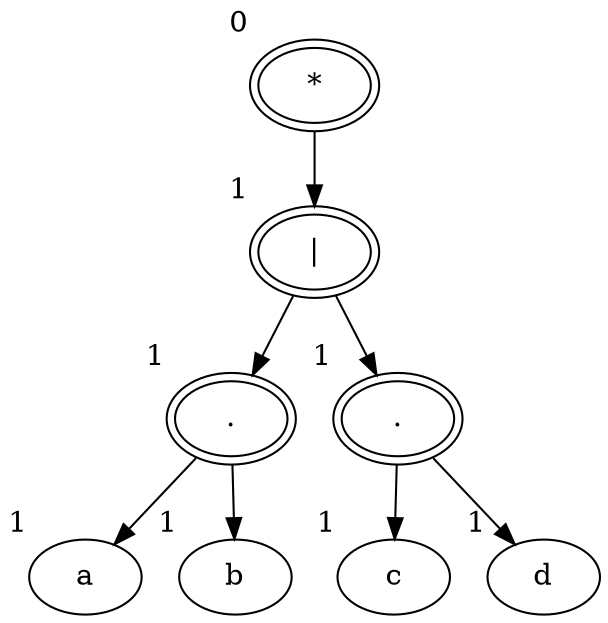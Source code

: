 digraph {
  94202556298336[label="*" xlabel="0" peripheries="2"]
  94202556298016[label="|" xlabel="1" peripheries="2"]
  94202556298336  ->  94202556298016
  94202556297728[label="." xlabel="1" peripheries="2"]
  94202556298016  ->  94202556297728
  94202556298176[label="." xlabel="1" peripheries="2"]
  94202556298016  ->  94202556298176
  94202556297680[label="a" xlabel="1" peripheries="1"]
  94202556297728  ->  94202556297680
  94202556297632[label="b" xlabel="1" peripheries="1"]
  94202556297728  ->  94202556297632
  94202556298096[label="c" xlabel="1" peripheries="1"]
  94202556298176  ->  94202556298096
  94202556298256[label="d" xlabel="1" peripheries="1"]
  94202556298176  ->  94202556298256
}
